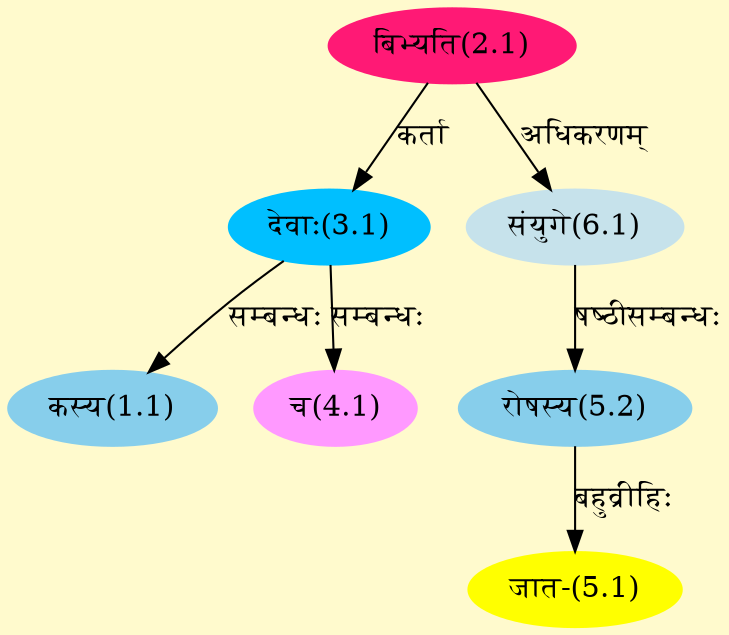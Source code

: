 digraph G{
rankdir=BT;
 compound=true;
 bgcolor="lemonchiffon1";
Node1_1 [style=filled, color="#87CEEB" label = "कस्य(1.1)"]
Node3_1 [style=filled, color="#00BFFF" label = "देवाः(3.1)"]
Node2_1 [style=filled, color="#FF1975" label = "बिभ्यति(2.1)"]
Node [style=filled, color="" label = "()"]
Node4_1 [style=filled, color="#FF99FF" label = "च(4.1)"]
Node5_1 [style=filled, color="#FFFF00" label = "जात-(5.1)"]
Node5_2 [style=filled, color="#87CEEB" label = "रोषस्य(5.2)"]
Node6_1 [style=filled, color="#C6E2EB" label = "संयुगे(6.1)"]
/* Start of Relations section */

Node1_1 -> Node3_1 [  label="सम्बन्धः"  dir="back" ]
Node3_1 -> Node2_1 [  label="कर्ता"  dir="back" ]
Node4_1 -> Node3_1 [  label="सम्बन्धः"  dir="back" ]
Node5_1 -> Node5_2 [  label="बहुव्रीहिः"  dir="back" ]
Node5_2 -> Node6_1 [  label="षष्ठीसम्बन्धः"  dir="back" ]
Node6_1 -> Node2_1 [  label="अधिकरणम्"  dir="back" ]
}
